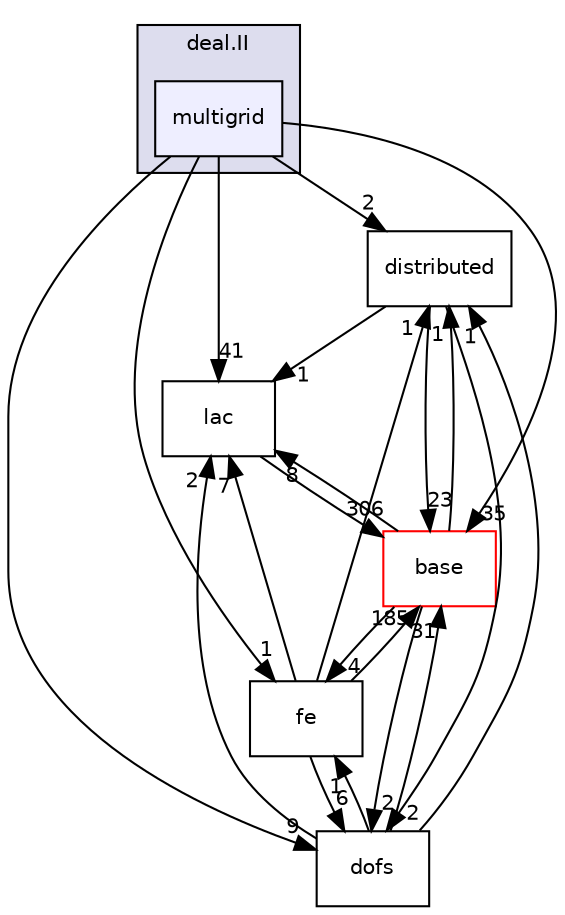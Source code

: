 digraph "include/deal.II/multigrid" {
  compound=true
  node [ fontsize="10", fontname="Helvetica"];
  edge [ labelfontsize="10", labelfontname="Helvetica"];
  subgraph clusterdir_ee90d91a514b839c31faec7a1d916f67 {
    graph [ bgcolor="#ddddee", pencolor="black", label="deal.II" fontname="Helvetica", fontsize="10", URL="dir_ee90d91a514b839c31faec7a1d916f67.html"]
  dir_ada57aea8afb76a9bb917c427f1e04b0 [shape=box, label="multigrid", style="filled", fillcolor="#eeeeff", pencolor="black", URL="dir_ada57aea8afb76a9bb917c427f1e04b0.html"];
  }
  dir_273e60b3573ce9ad58a4d725e6a36523 [shape=box label="distributed" URL="dir_273e60b3573ce9ad58a4d725e6a36523.html"];
  dir_b2430326e20a3ae038db3bac19f0573b [shape=box label="lac" URL="dir_b2430326e20a3ae038db3bac19f0573b.html"];
  dir_90a2ad6518b731f1dc196d14153b8b6b [shape=box label="base" fillcolor="white" style="filled" color="red" URL="dir_90a2ad6518b731f1dc196d14153b8b6b.html"];
  dir_1a6d8571b8eba91bded1d6534762df79 [shape=box label="dofs" URL="dir_1a6d8571b8eba91bded1d6534762df79.html"];
  dir_9706acb4d69a98d7c15ebe226493116f [shape=box label="fe" URL="dir_9706acb4d69a98d7c15ebe226493116f.html"];
  dir_273e60b3573ce9ad58a4d725e6a36523->dir_b2430326e20a3ae038db3bac19f0573b [headlabel="1", labeldistance=1.5 headhref="dir_000102_000013.html"];
  dir_273e60b3573ce9ad58a4d725e6a36523->dir_90a2ad6518b731f1dc196d14153b8b6b [headlabel="23", labeldistance=1.5 headhref="dir_000102_000010.html"];
  dir_273e60b3573ce9ad58a4d725e6a36523->dir_1a6d8571b8eba91bded1d6534762df79 [headlabel="2", labeldistance=1.5 headhref="dir_000102_000106.html"];
  dir_b2430326e20a3ae038db3bac19f0573b->dir_90a2ad6518b731f1dc196d14153b8b6b [headlabel="306", labeldistance=1.5 headhref="dir_000013_000010.html"];
  dir_90a2ad6518b731f1dc196d14153b8b6b->dir_273e60b3573ce9ad58a4d725e6a36523 [headlabel="1", labeldistance=1.5 headhref="dir_000010_000102.html"];
  dir_90a2ad6518b731f1dc196d14153b8b6b->dir_b2430326e20a3ae038db3bac19f0573b [headlabel="8", labeldistance=1.5 headhref="dir_000010_000013.html"];
  dir_90a2ad6518b731f1dc196d14153b8b6b->dir_1a6d8571b8eba91bded1d6534762df79 [headlabel="2", labeldistance=1.5 headhref="dir_000010_000106.html"];
  dir_90a2ad6518b731f1dc196d14153b8b6b->dir_9706acb4d69a98d7c15ebe226493116f [headlabel="4", labeldistance=1.5 headhref="dir_000010_000016.html"];
  dir_ada57aea8afb76a9bb917c427f1e04b0->dir_273e60b3573ce9ad58a4d725e6a36523 [headlabel="2", labeldistance=1.5 headhref="dir_000116_000102.html"];
  dir_ada57aea8afb76a9bb917c427f1e04b0->dir_b2430326e20a3ae038db3bac19f0573b [headlabel="41", labeldistance=1.5 headhref="dir_000116_000013.html"];
  dir_ada57aea8afb76a9bb917c427f1e04b0->dir_90a2ad6518b731f1dc196d14153b8b6b [headlabel="35", labeldistance=1.5 headhref="dir_000116_000010.html"];
  dir_ada57aea8afb76a9bb917c427f1e04b0->dir_1a6d8571b8eba91bded1d6534762df79 [headlabel="9", labeldistance=1.5 headhref="dir_000116_000106.html"];
  dir_ada57aea8afb76a9bb917c427f1e04b0->dir_9706acb4d69a98d7c15ebe226493116f [headlabel="1", labeldistance=1.5 headhref="dir_000116_000016.html"];
  dir_1a6d8571b8eba91bded1d6534762df79->dir_273e60b3573ce9ad58a4d725e6a36523 [headlabel="1", labeldistance=1.5 headhref="dir_000106_000102.html"];
  dir_1a6d8571b8eba91bded1d6534762df79->dir_b2430326e20a3ae038db3bac19f0573b [headlabel="2", labeldistance=1.5 headhref="dir_000106_000013.html"];
  dir_1a6d8571b8eba91bded1d6534762df79->dir_90a2ad6518b731f1dc196d14153b8b6b [headlabel="31", labeldistance=1.5 headhref="dir_000106_000010.html"];
  dir_1a6d8571b8eba91bded1d6534762df79->dir_9706acb4d69a98d7c15ebe226493116f [headlabel="1", labeldistance=1.5 headhref="dir_000106_000016.html"];
  dir_9706acb4d69a98d7c15ebe226493116f->dir_273e60b3573ce9ad58a4d725e6a36523 [headlabel="1", labeldistance=1.5 headhref="dir_000016_000102.html"];
  dir_9706acb4d69a98d7c15ebe226493116f->dir_b2430326e20a3ae038db3bac19f0573b [headlabel="7", labeldistance=1.5 headhref="dir_000016_000013.html"];
  dir_9706acb4d69a98d7c15ebe226493116f->dir_90a2ad6518b731f1dc196d14153b8b6b [headlabel="185", labeldistance=1.5 headhref="dir_000016_000010.html"];
  dir_9706acb4d69a98d7c15ebe226493116f->dir_1a6d8571b8eba91bded1d6534762df79 [headlabel="6", labeldistance=1.5 headhref="dir_000016_000106.html"];
}

